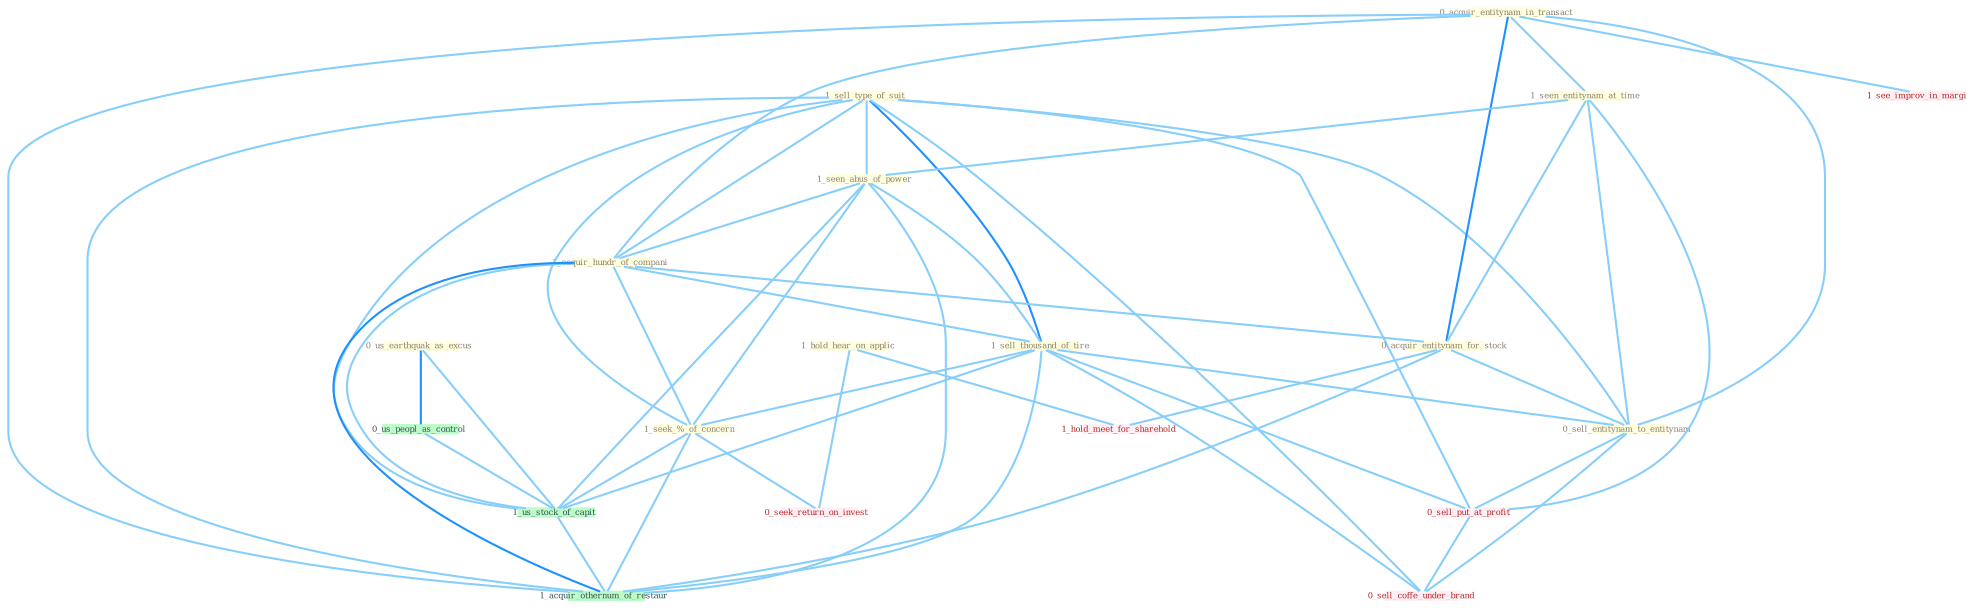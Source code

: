 Graph G{ 
    node
    [shape=polygon,style=filled,width=.5,height=.06,color="#BDFCC9",fixedsize=true,fontsize=4,
    fontcolor="#2f4f4f"];
    {node
    [color="#ffffe0", fontcolor="#8b7d6b"] "0_us_earthquak_as_excus " "1_hold_hear_on_applic " "1_sell_type_of_suit " "0_acquir_entitynam_in_transact " "1_seen_entitynam_at_time " "1_seen_abus_of_power " "1_acquir_hundr_of_compani " "1_sell_thousand_of_tire " "0_acquir_entitynam_for_stock " "0_sell_entitynam_to_entitynam " "1_seek_%_of_concern "}
{node [color="#fff0f5", fontcolor="#b22222"] "0_sell_put_at_profit " "0_seek_return_on_invest " "1_see_improv_in_margin " "0_sell_coffe_under_brand " "1_hold_meet_for_sharehold "}
edge [color="#B0E2FF"];

	"0_us_earthquak_as_excus " -- "0_us_peopl_as_control " [w="2", color="#1e90ff" , len=0.8];
	"0_us_earthquak_as_excus " -- "1_us_stock_of_capit " [w="1", color="#87cefa" ];
	"1_hold_hear_on_applic " -- "0_seek_return_on_invest " [w="1", color="#87cefa" ];
	"1_hold_hear_on_applic " -- "1_hold_meet_for_sharehold " [w="1", color="#87cefa" ];
	"1_sell_type_of_suit " -- "1_seen_abus_of_power " [w="1", color="#87cefa" ];
	"1_sell_type_of_suit " -- "1_acquir_hundr_of_compani " [w="1", color="#87cefa" ];
	"1_sell_type_of_suit " -- "1_sell_thousand_of_tire " [w="2", color="#1e90ff" , len=0.8];
	"1_sell_type_of_suit " -- "0_sell_entitynam_to_entitynam " [w="1", color="#87cefa" ];
	"1_sell_type_of_suit " -- "1_seek_%_of_concern " [w="1", color="#87cefa" ];
	"1_sell_type_of_suit " -- "0_sell_put_at_profit " [w="1", color="#87cefa" ];
	"1_sell_type_of_suit " -- "1_us_stock_of_capit " [w="1", color="#87cefa" ];
	"1_sell_type_of_suit " -- "0_sell_coffe_under_brand " [w="1", color="#87cefa" ];
	"1_sell_type_of_suit " -- "1_acquir_othernum_of_restaur " [w="1", color="#87cefa" ];
	"0_acquir_entitynam_in_transact " -- "1_seen_entitynam_at_time " [w="1", color="#87cefa" ];
	"0_acquir_entitynam_in_transact " -- "1_acquir_hundr_of_compani " [w="1", color="#87cefa" ];
	"0_acquir_entitynam_in_transact " -- "0_acquir_entitynam_for_stock " [w="2", color="#1e90ff" , len=0.8];
	"0_acquir_entitynam_in_transact " -- "0_sell_entitynam_to_entitynam " [w="1", color="#87cefa" ];
	"0_acquir_entitynam_in_transact " -- "1_see_improv_in_margin " [w="1", color="#87cefa" ];
	"0_acquir_entitynam_in_transact " -- "1_acquir_othernum_of_restaur " [w="1", color="#87cefa" ];
	"1_seen_entitynam_at_time " -- "1_seen_abus_of_power " [w="1", color="#87cefa" ];
	"1_seen_entitynam_at_time " -- "0_acquir_entitynam_for_stock " [w="1", color="#87cefa" ];
	"1_seen_entitynam_at_time " -- "0_sell_entitynam_to_entitynam " [w="1", color="#87cefa" ];
	"1_seen_entitynam_at_time " -- "0_sell_put_at_profit " [w="1", color="#87cefa" ];
	"1_seen_abus_of_power " -- "1_acquir_hundr_of_compani " [w="1", color="#87cefa" ];
	"1_seen_abus_of_power " -- "1_sell_thousand_of_tire " [w="1", color="#87cefa" ];
	"1_seen_abus_of_power " -- "1_seek_%_of_concern " [w="1", color="#87cefa" ];
	"1_seen_abus_of_power " -- "1_us_stock_of_capit " [w="1", color="#87cefa" ];
	"1_seen_abus_of_power " -- "1_acquir_othernum_of_restaur " [w="1", color="#87cefa" ];
	"1_acquir_hundr_of_compani " -- "1_sell_thousand_of_tire " [w="1", color="#87cefa" ];
	"1_acquir_hundr_of_compani " -- "0_acquir_entitynam_for_stock " [w="1", color="#87cefa" ];
	"1_acquir_hundr_of_compani " -- "1_seek_%_of_concern " [w="1", color="#87cefa" ];
	"1_acquir_hundr_of_compani " -- "1_us_stock_of_capit " [w="1", color="#87cefa" ];
	"1_acquir_hundr_of_compani " -- "1_acquir_othernum_of_restaur " [w="2", color="#1e90ff" , len=0.8];
	"1_sell_thousand_of_tire " -- "0_sell_entitynam_to_entitynam " [w="1", color="#87cefa" ];
	"1_sell_thousand_of_tire " -- "1_seek_%_of_concern " [w="1", color="#87cefa" ];
	"1_sell_thousand_of_tire " -- "0_sell_put_at_profit " [w="1", color="#87cefa" ];
	"1_sell_thousand_of_tire " -- "1_us_stock_of_capit " [w="1", color="#87cefa" ];
	"1_sell_thousand_of_tire " -- "0_sell_coffe_under_brand " [w="1", color="#87cefa" ];
	"1_sell_thousand_of_tire " -- "1_acquir_othernum_of_restaur " [w="1", color="#87cefa" ];
	"0_acquir_entitynam_for_stock " -- "0_sell_entitynam_to_entitynam " [w="1", color="#87cefa" ];
	"0_acquir_entitynam_for_stock " -- "1_hold_meet_for_sharehold " [w="1", color="#87cefa" ];
	"0_acquir_entitynam_for_stock " -- "1_acquir_othernum_of_restaur " [w="1", color="#87cefa" ];
	"0_sell_entitynam_to_entitynam " -- "0_sell_put_at_profit " [w="1", color="#87cefa" ];
	"0_sell_entitynam_to_entitynam " -- "0_sell_coffe_under_brand " [w="1", color="#87cefa" ];
	"1_seek_%_of_concern " -- "0_seek_return_on_invest " [w="1", color="#87cefa" ];
	"1_seek_%_of_concern " -- "1_us_stock_of_capit " [w="1", color="#87cefa" ];
	"1_seek_%_of_concern " -- "1_acquir_othernum_of_restaur " [w="1", color="#87cefa" ];
	"0_us_peopl_as_control " -- "1_us_stock_of_capit " [w="1", color="#87cefa" ];
	"0_sell_put_at_profit " -- "0_sell_coffe_under_brand " [w="1", color="#87cefa" ];
	"1_us_stock_of_capit " -- "1_acquir_othernum_of_restaur " [w="1", color="#87cefa" ];
}